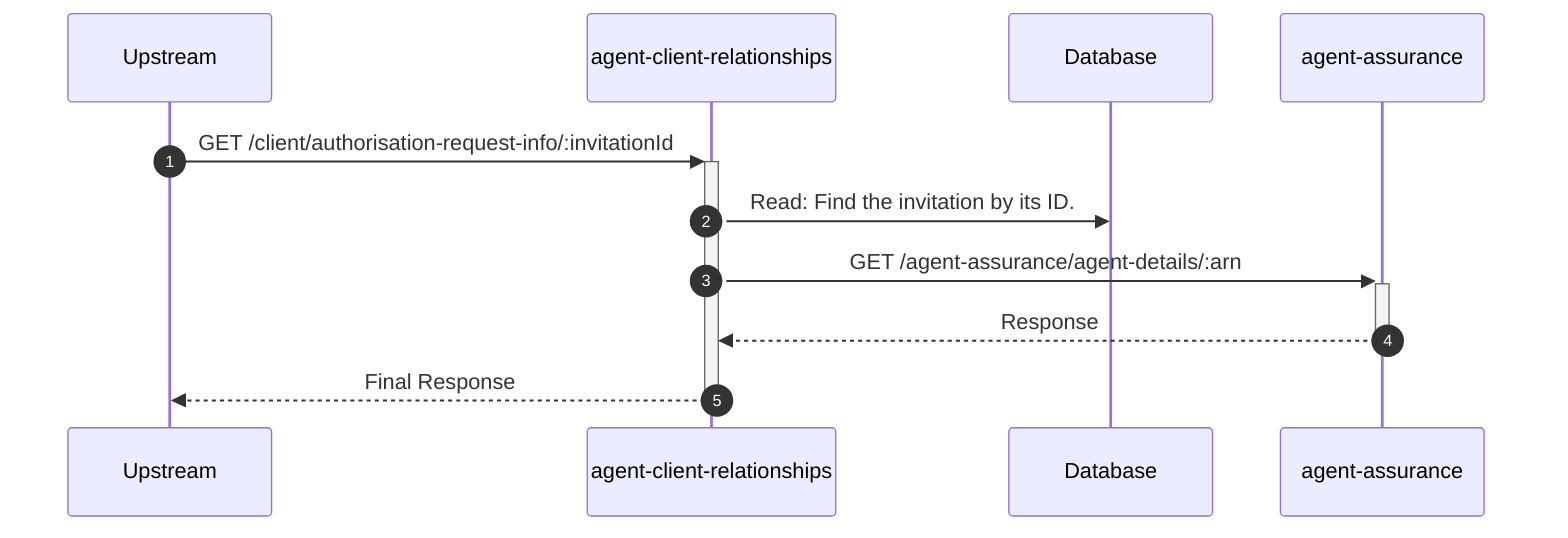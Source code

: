 sequenceDiagram
    autonumber
    participant Upstream
    participant agent-client-relationships
    participant Database
    participant agent-assurance

    Upstream->>+agent-client-relationships: GET /client/authorisation-request-info/:invitationId
    agent-client-relationships->>Database: Read: Find the invitation by its ID.
    agent-client-relationships->>+agent-assurance: GET /agent-assurance/agent-details/:arn
    agent-assurance-->>-agent-client-relationships: Response
    agent-client-relationships-->>-Upstream: Final Response